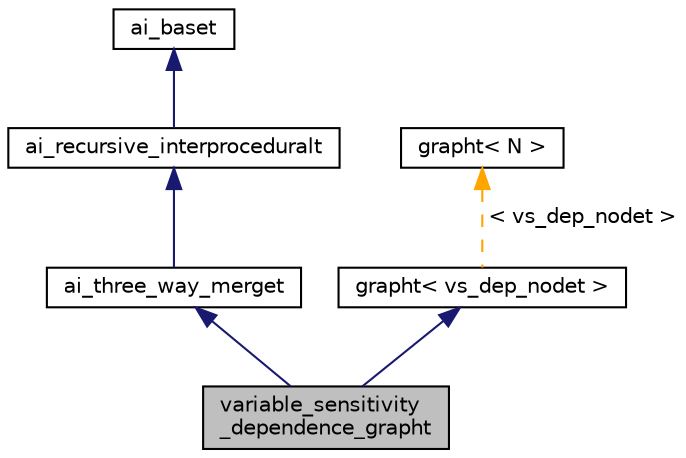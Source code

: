 digraph "variable_sensitivity_dependence_grapht"
{
 // LATEX_PDF_SIZE
  bgcolor="transparent";
  edge [fontname="Helvetica",fontsize="10",labelfontname="Helvetica",labelfontsize="10"];
  node [fontname="Helvetica",fontsize="10",shape=record];
  Node1 [label="variable_sensitivity\l_dependence_grapht",height=0.2,width=0.4,color="black", fillcolor="grey75", style="filled", fontcolor="black",tooltip=" "];
  Node2 -> Node1 [dir="back",color="midnightblue",fontsize="10",style="solid",fontname="Helvetica"];
  Node2 [label="ai_three_way_merget",height=0.2,width=0.4,color="black",URL="$classai__three__way__merget.html",tooltip=" "];
  Node3 -> Node2 [dir="back",color="midnightblue",fontsize="10",style="solid",fontname="Helvetica"];
  Node3 [label="ai_recursive_interproceduralt",height=0.2,width=0.4,color="black",URL="$classai__recursive__interproceduralt.html",tooltip=" "];
  Node4 -> Node3 [dir="back",color="midnightblue",fontsize="10",style="solid",fontname="Helvetica"];
  Node4 [label="ai_baset",height=0.2,width=0.4,color="black",URL="$classai__baset.html",tooltip="This is the basic interface of the abstract interpreter with default implementations of the core func..."];
  Node5 -> Node1 [dir="back",color="midnightblue",fontsize="10",style="solid",fontname="Helvetica"];
  Node5 [label="grapht\< vs_dep_nodet \>",height=0.2,width=0.4,color="black",URL="$classgrapht.html",tooltip=" "];
  Node6 -> Node5 [dir="back",color="orange",fontsize="10",style="dashed",label=" \< vs_dep_nodet \>" ,fontname="Helvetica"];
  Node6 [label="grapht\< N \>",height=0.2,width=0.4,color="black",URL="$classgrapht.html",tooltip="A generic directed graph with a parametric node type."];
}
